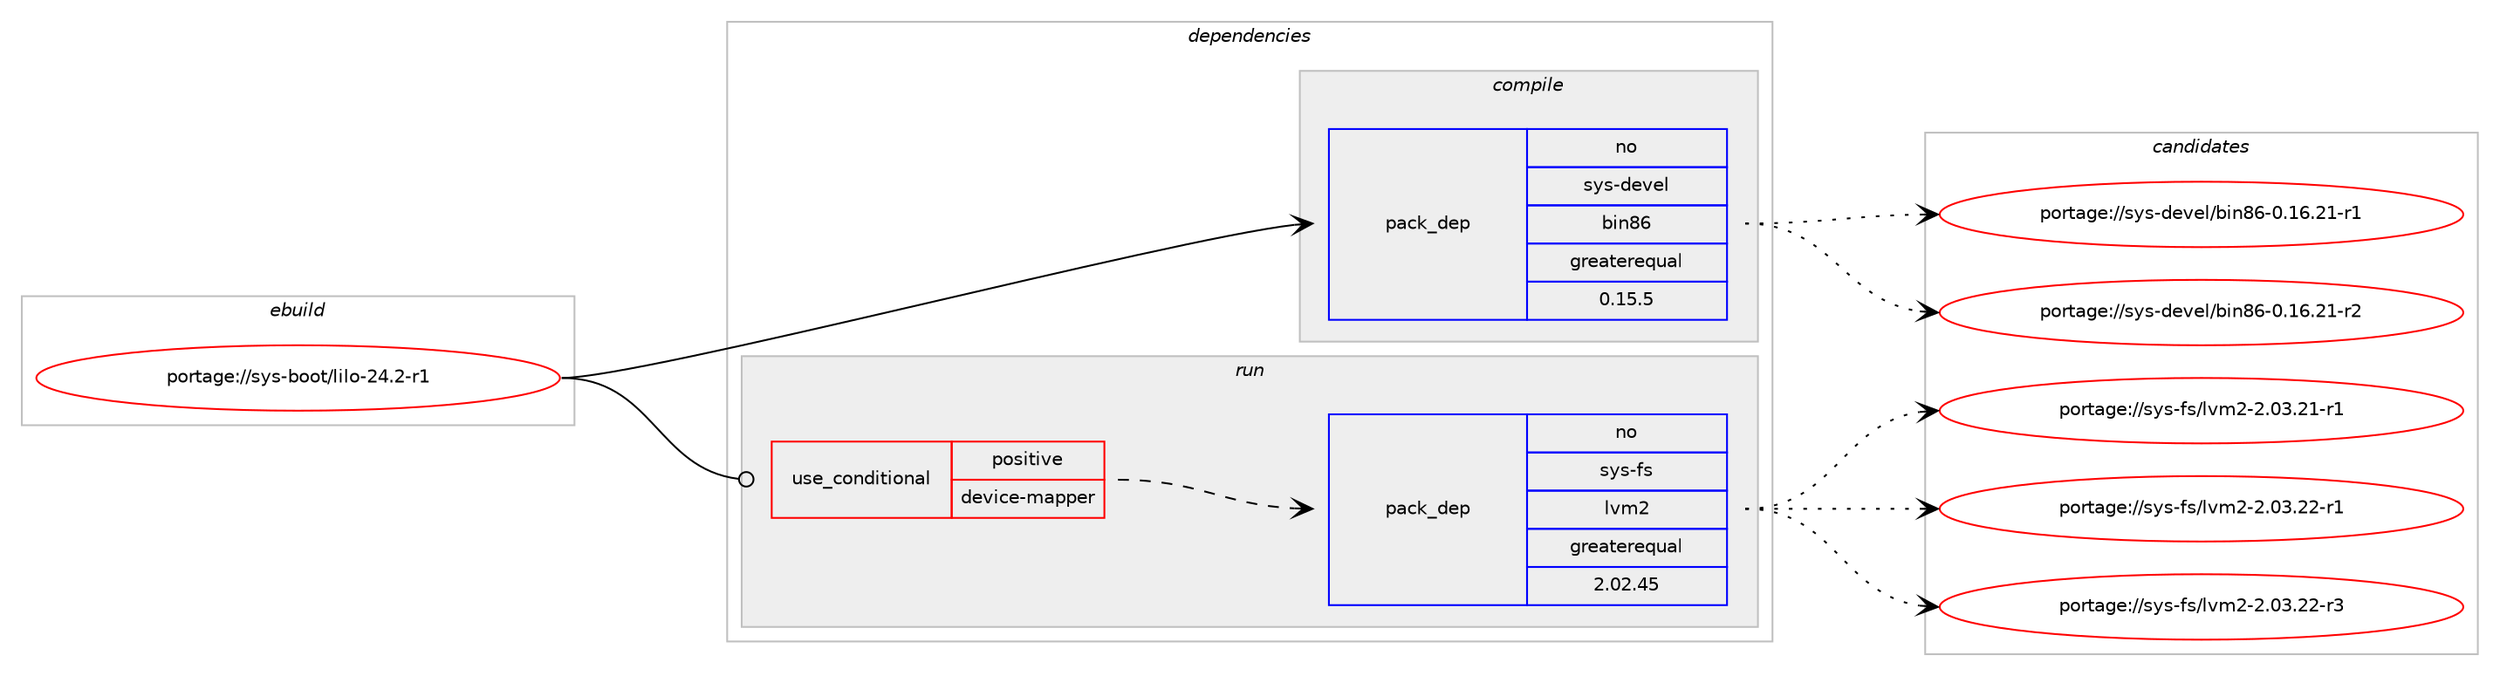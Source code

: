 digraph prolog {

# *************
# Graph options
# *************

newrank=true;
concentrate=true;
compound=true;
graph [rankdir=LR,fontname=Helvetica,fontsize=10,ranksep=1.5];#, ranksep=2.5, nodesep=0.2];
edge  [arrowhead=vee];
node  [fontname=Helvetica,fontsize=10];

# **********
# The ebuild
# **********

subgraph cluster_leftcol {
color=gray;
rank=same;
label=<<i>ebuild</i>>;
id [label="portage://sys-boot/lilo-24.2-r1", color=red, width=4, href="../sys-boot/lilo-24.2-r1.svg"];
}

# ****************
# The dependencies
# ****************

subgraph cluster_midcol {
color=gray;
label=<<i>dependencies</i>>;
subgraph cluster_compile {
fillcolor="#eeeeee";
style=filled;
label=<<i>compile</i>>;
subgraph pack5188 {
dependency17512 [label=<<TABLE BORDER="0" CELLBORDER="1" CELLSPACING="0" CELLPADDING="4" WIDTH="220"><TR><TD ROWSPAN="6" CELLPADDING="30">pack_dep</TD></TR><TR><TD WIDTH="110">no</TD></TR><TR><TD>sys-devel</TD></TR><TR><TD>bin86</TD></TR><TR><TD>greaterequal</TD></TR><TR><TD>0.15.5</TD></TR></TABLE>>, shape=none, color=blue];
}
id:e -> dependency17512:w [weight=20,style="solid",arrowhead="vee"];
}
subgraph cluster_compileandrun {
fillcolor="#eeeeee";
style=filled;
label=<<i>compile and run</i>>;
}
subgraph cluster_run {
fillcolor="#eeeeee";
style=filled;
label=<<i>run</i>>;
subgraph cond12166 {
dependency17513 [label=<<TABLE BORDER="0" CELLBORDER="1" CELLSPACING="0" CELLPADDING="4"><TR><TD ROWSPAN="3" CELLPADDING="10">use_conditional</TD></TR><TR><TD>positive</TD></TR><TR><TD>device-mapper</TD></TR></TABLE>>, shape=none, color=red];
subgraph pack5189 {
dependency17514 [label=<<TABLE BORDER="0" CELLBORDER="1" CELLSPACING="0" CELLPADDING="4" WIDTH="220"><TR><TD ROWSPAN="6" CELLPADDING="30">pack_dep</TD></TR><TR><TD WIDTH="110">no</TD></TR><TR><TD>sys-fs</TD></TR><TR><TD>lvm2</TD></TR><TR><TD>greaterequal</TD></TR><TR><TD>2.02.45</TD></TR></TABLE>>, shape=none, color=blue];
}
dependency17513:e -> dependency17514:w [weight=20,style="dashed",arrowhead="vee"];
}
id:e -> dependency17513:w [weight=20,style="solid",arrowhead="odot"];
}
}

# **************
# The candidates
# **************

subgraph cluster_choices {
rank=same;
color=gray;
label=<<i>candidates</i>>;

subgraph choice5188 {
color=black;
nodesep=1;
choice115121115451001011181011084798105110565445484649544650494511449 [label="portage://sys-devel/bin86-0.16.21-r1", color=red, width=4,href="../sys-devel/bin86-0.16.21-r1.svg"];
choice115121115451001011181011084798105110565445484649544650494511450 [label="portage://sys-devel/bin86-0.16.21-r2", color=red, width=4,href="../sys-devel/bin86-0.16.21-r2.svg"];
dependency17512:e -> choice115121115451001011181011084798105110565445484649544650494511449:w [style=dotted,weight="100"];
dependency17512:e -> choice115121115451001011181011084798105110565445484649544650494511450:w [style=dotted,weight="100"];
}
subgraph choice5189 {
color=black;
nodesep=1;
choice11512111545102115471081181095045504648514650494511449 [label="portage://sys-fs/lvm2-2.03.21-r1", color=red, width=4,href="../sys-fs/lvm2-2.03.21-r1.svg"];
choice11512111545102115471081181095045504648514650504511449 [label="portage://sys-fs/lvm2-2.03.22-r1", color=red, width=4,href="../sys-fs/lvm2-2.03.22-r1.svg"];
choice11512111545102115471081181095045504648514650504511451 [label="portage://sys-fs/lvm2-2.03.22-r3", color=red, width=4,href="../sys-fs/lvm2-2.03.22-r3.svg"];
dependency17514:e -> choice11512111545102115471081181095045504648514650494511449:w [style=dotted,weight="100"];
dependency17514:e -> choice11512111545102115471081181095045504648514650504511449:w [style=dotted,weight="100"];
dependency17514:e -> choice11512111545102115471081181095045504648514650504511451:w [style=dotted,weight="100"];
}
}

}
